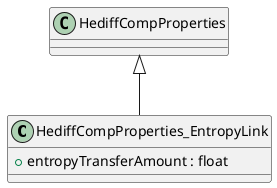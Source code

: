 @startuml
class HediffCompProperties_EntropyLink {
    + entropyTransferAmount : float
}
HediffCompProperties <|-- HediffCompProperties_EntropyLink
@enduml
